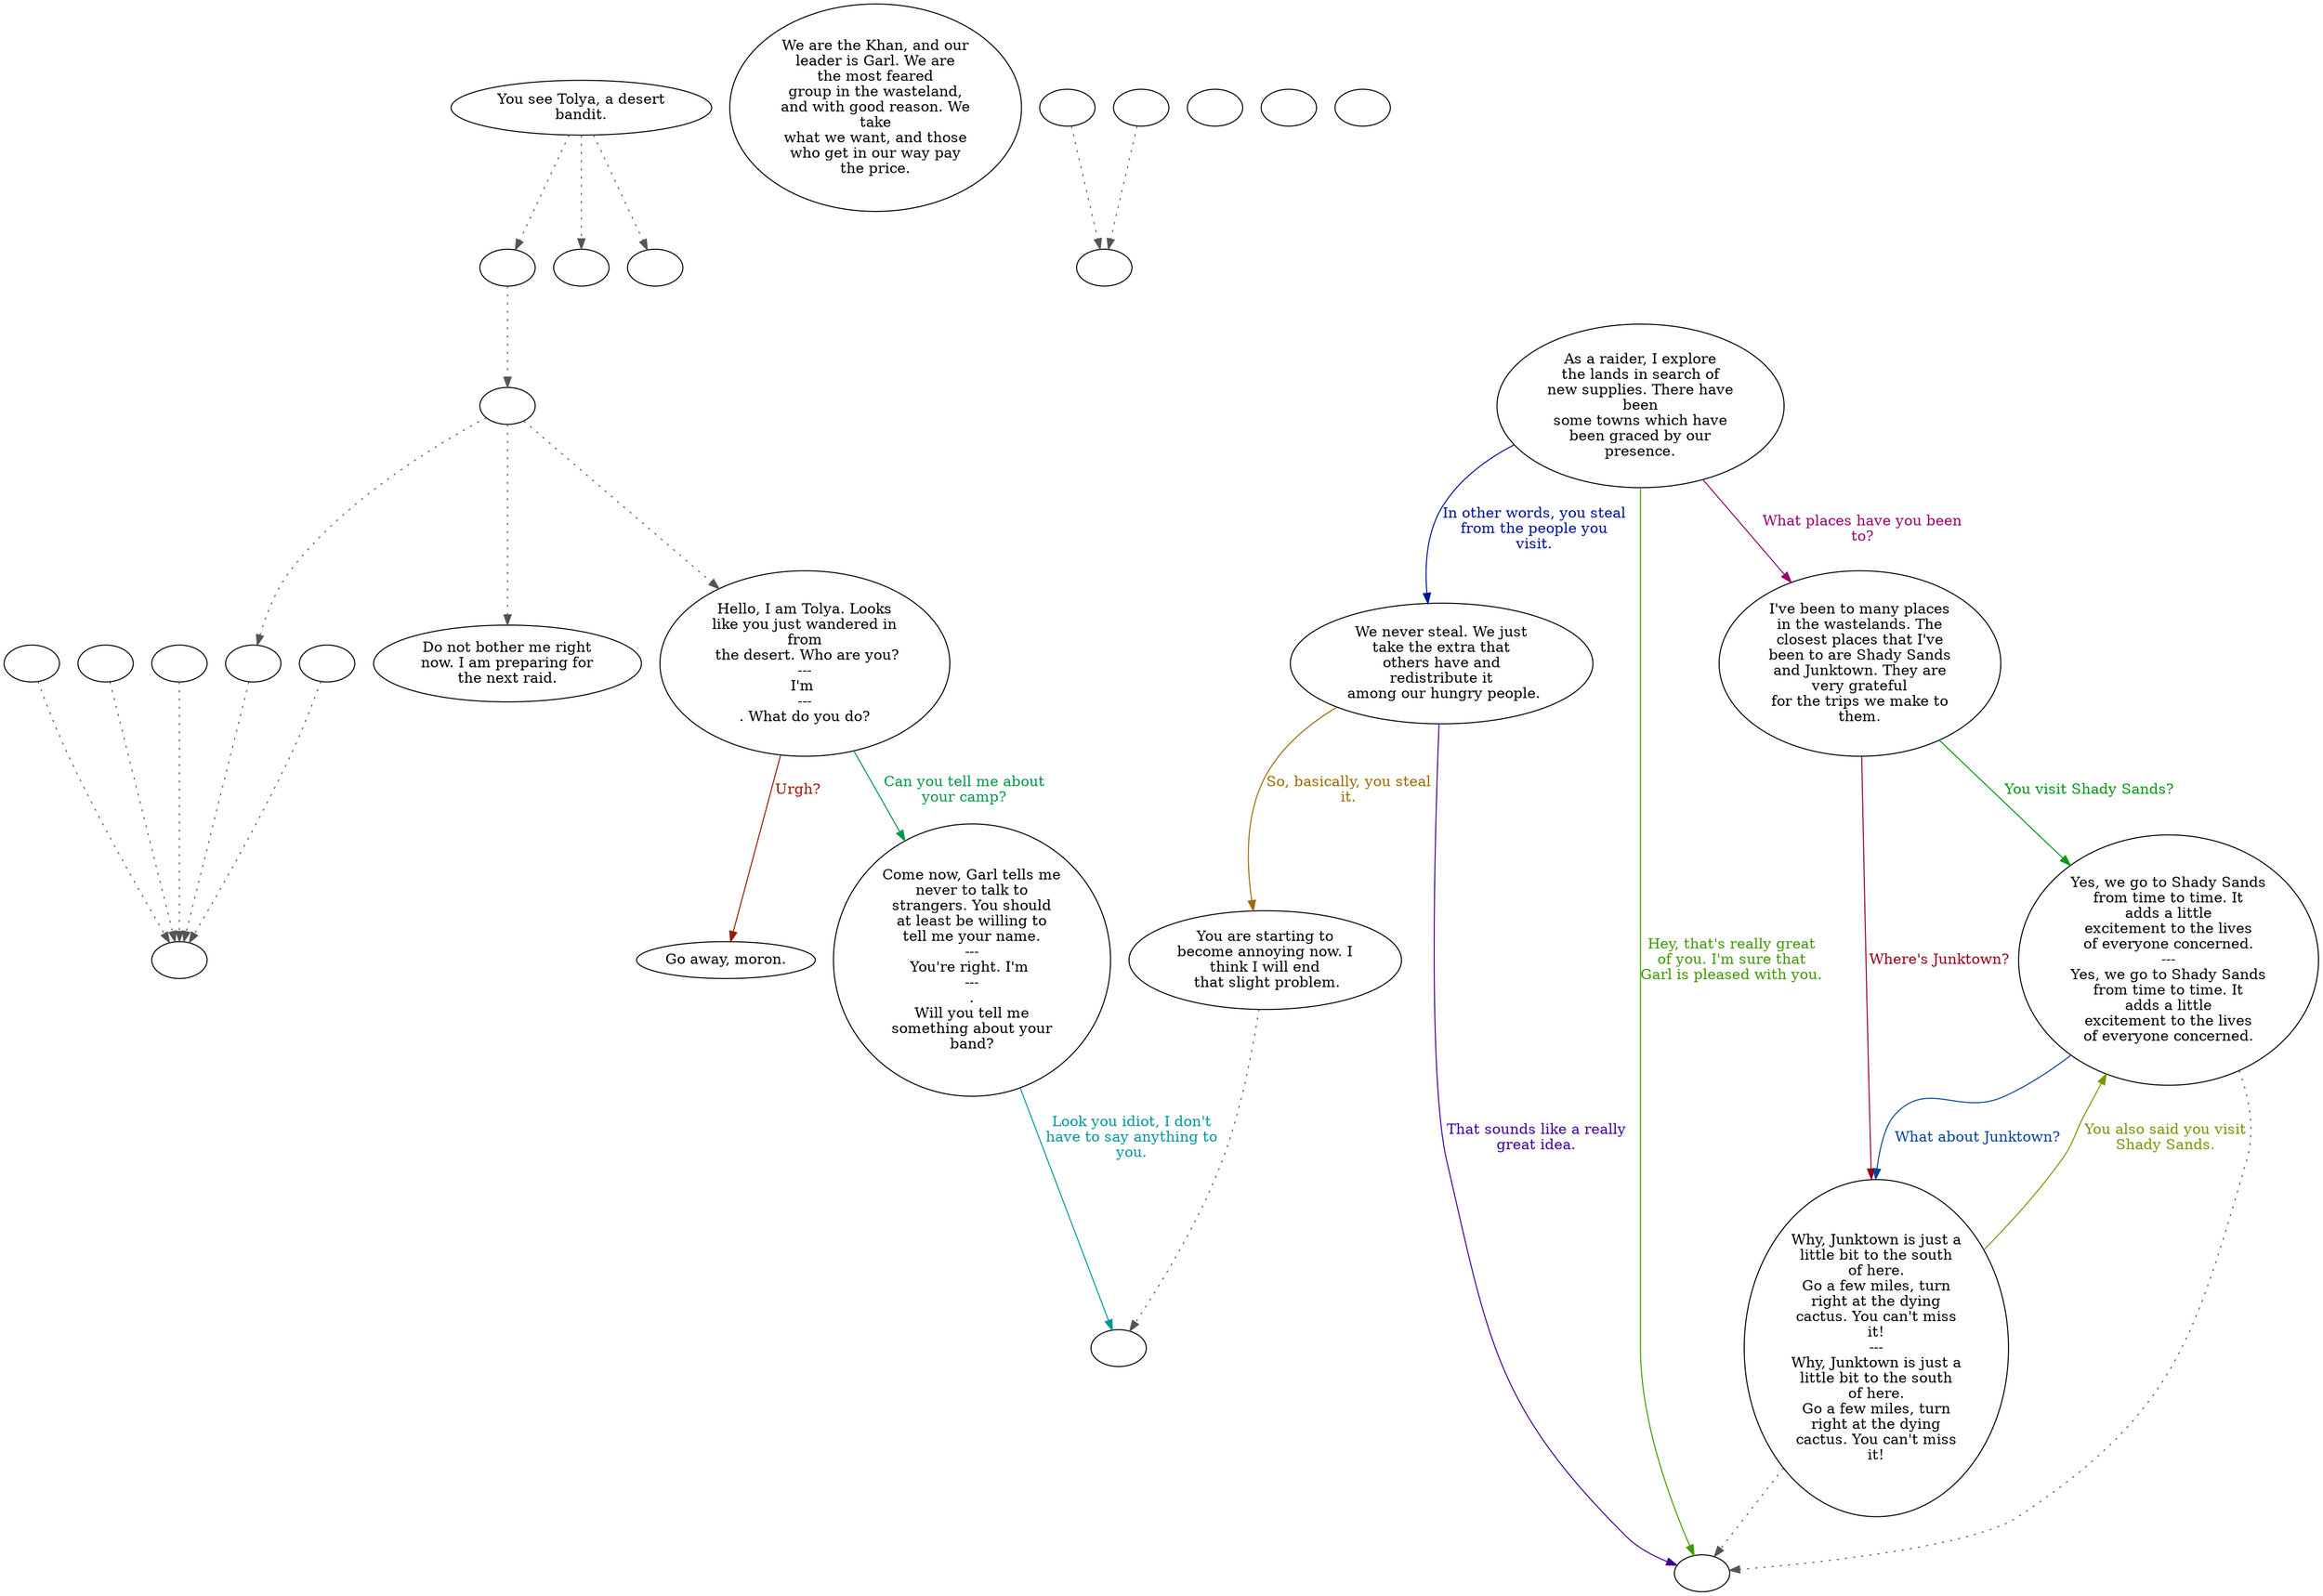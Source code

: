 digraph TOLYA {
  "start" [style=filled       fillcolor="#FFFFFF"       color="#000000"]
  "start" -> "talk_p_proc" [style=dotted color="#555555"]
  "start" -> "Critter_Action" [style=dotted color="#555555"]
  "start" -> "damage_p_proc" [style=dotted color="#555555"]
  "start" [label="You see Tolya, a desert\nbandit."]
  "do_dialogue" [style=filled       fillcolor="#FFFFFF"       color="#000000"]
  "do_dialogue" -> "get_reaction" [style=dotted color="#555555"]
  "do_dialogue" -> "tolya10" [style=dotted color="#555555"]
  "do_dialogue" -> "tolya00" [style=dotted color="#555555"]
  "do_dialogue" [label=""]
  "tolya00" [style=filled       fillcolor="#FFFFFF"       color="#000000"]
  "tolya00" [label="Hello, I am Tolya. Looks\nlike you just wandered in\nfrom\n the desert. Who are you?\n---\nI'm \n---\n. What do you do?"]
  "tolya00" -> "tolya02" [label="Can you tell me about\nyour camp?" color="#009947" fontcolor="#009947"]
  "tolya00" -> "tolya03" [label="Urgh?" color="#991A00" fontcolor="#991A00"]
  "tolya01" [style=filled       fillcolor="#FFFFFF"       color="#000000"]
  "tolya01" [label="As a raider, I explore\nthe lands in search of\nnew supplies. There have\nbeen\nsome towns which have\nbeen graced by our\npresence."]
  "tolya01" -> "tolya04" [label="In other words, you steal\nfrom the people you\nvisit." color="#001299" fontcolor="#001299"]
  "tolya01" -> "tolyaend" [label="Hey, that's really great\nof you. I'm sure that\nGarl is pleased with you." color="#3F9900" fontcolor="#3F9900"]
  "tolya01" -> "tolya05" [label="What places have you been\nto?" color="#99006B" fontcolor="#99006B"]
  "tolya02" [style=filled       fillcolor="#FFFFFF"       color="#000000"]
  "tolya02" [label="Come now, Garl tells me\nnever to talk to\nstrangers. You should\nat least be willing to\ntell me your name.\n---\nYou're right. I'm \n---\n.\nWill you tell me\nsomething about your\nband?"]
  "tolya02" -> "combat" [label="Look you idiot, I don't\nhave to say anything to\nyou." color="#009899" fontcolor="#009899"]
  "tolya03" [style=filled       fillcolor="#FFFFFF"       color="#000000"]
  "tolya03" [label="Go away, moron."]
  "tolya04" [style=filled       fillcolor="#FFFFFF"       color="#000000"]
  "tolya04" [label="We never steal. We just\ntake the extra that\nothers have and\nredistribute it\n among our hungry people."]
  "tolya04" -> "tolya06" [label="So, basically, you steal\nit." color="#996D00" fontcolor="#996D00"]
  "tolya04" -> "tolyaend" [label="That sounds like a really\ngreat idea." color="#410099" fontcolor="#410099"]
  "tolya05" [style=filled       fillcolor="#FFFFFF"       color="#000000"]
  "tolya05" [label="I've been to many places\nin the wastelands. The\nclosest places that I've\nbeen to are Shady Sands\nand Junktown. They are\nvery grateful\nfor the trips we make to\nthem."]
  "tolya05" -> "tolya08" [label="You visit Shady Sands?" color="#009914" fontcolor="#009914"]
  "tolya05" -> "tolya09" [label="Where's Junktown?" color="#990019" fontcolor="#990019"]
  "tolya06" [style=filled       fillcolor="#FFFFFF"       color="#000000"]
  "tolya06" -> "combat" [style=dotted color="#555555"]
  "tolya06" [label="You are starting to\nbecome annoying now. I\nthink I will end\n that slight problem."]
  "tolya07" [style=filled       fillcolor="#FFFFFF"       color="#000000"]
  "tolya07" [label="We are the Khan, and our\nleader is Garl. We are\nthe most feared\ngroup in the wasteland,\nand with good reason. We\ntake\nwhat we want, and those\nwho get in our way pay\nthe price."]
  "tolya08" [style=filled       fillcolor="#FFFFFF"       color="#000000"]
  "tolya08" -> "tolyaend" [style=dotted color="#555555"]
  "tolya08" [label="Yes, we go to Shady Sands\nfrom time to time. It\nadds a little\nexcitement to the lives\nof everyone concerned.\n---\nYes, we go to Shady Sands\nfrom time to time. It\nadds a little\nexcitement to the lives\nof everyone concerned."]
  "tolya08" -> "tolya09" [label="What about Junktown?" color="#004599" fontcolor="#004599"]
  "tolya09" [style=filled       fillcolor="#FFFFFF"       color="#000000"]
  "tolya09" -> "tolyaend" [style=dotted color="#555555"]
  "tolya09" [label="Why, Junktown is just a\nlittle bit to the south\nof here.\nGo a few miles, turn\nright at the dying\ncactus. You can't miss\nit!\n---\nWhy, Junktown is just a\nlittle bit to the south\nof here.\nGo a few miles, turn\nright at the dying\ncactus. You can't miss\nit!"]
  "tolya09" -> "tolya08" [label="You also said you visit\nShady Sands." color="#729900" fontcolor="#729900"]
  "tolya10" [style=filled       fillcolor="#FFFFFF"       color="#000000"]
  "tolya10" [label="Do not bother me right\nnow. I am preparing for\nthe next raid."]
  "tolyaend" [style=filled       fillcolor="#FFFFFF"       color="#000000"]
  "tolyaend" [label=""]
  "talk_p_proc" [style=filled       fillcolor="#FFFFFF"       color="#000000"]
  "talk_p_proc" -> "do_dialogue" [style=dotted color="#555555"]
  "talk_p_proc" [label=""]
  "combat" [style=filled       fillcolor="#FFFFFF"       color="#000000"]
  "combat" [label=""]
  "Critter_Action" [style=filled       fillcolor="#FFFFFF"       color="#000000"]
  "Critter_Action" [label=""]
  "damage_p_proc" [style=filled       fillcolor="#FFFFFF"       color="#000000"]
  "damage_p_proc" [label=""]
  "get_reaction" [style=filled       fillcolor="#FFFFFF"       color="#000000"]
  "get_reaction" -> "ReactToLevel" [style=dotted color="#555555"]
  "get_reaction" [label=""]
  "ReactToLevel" [style=filled       fillcolor="#FFFFFF"       color="#000000"]
  "ReactToLevel" [label=""]
  "LevelToReact" [style=filled       fillcolor="#FFFFFF"       color="#000000"]
  "LevelToReact" [label=""]
  "UpReact" [style=filled       fillcolor="#FFFFFF"       color="#000000"]
  "UpReact" -> "ReactToLevel" [style=dotted color="#555555"]
  "UpReact" [label=""]
  "DownReact" [style=filled       fillcolor="#FFFFFF"       color="#000000"]
  "DownReact" -> "ReactToLevel" [style=dotted color="#555555"]
  "DownReact" [label=""]
  "BottomReact" [style=filled       fillcolor="#FFFFFF"       color="#000000"]
  "BottomReact" [label=""]
  "TopReact" [style=filled       fillcolor="#FFFFFF"       color="#000000"]
  "TopReact" [label=""]
  "BigUpReact" [style=filled       fillcolor="#FFFFFF"       color="#000000"]
  "BigUpReact" -> "ReactToLevel" [style=dotted color="#555555"]
  "BigUpReact" [label=""]
  "BigDownReact" [style=filled       fillcolor="#FFFFFF"       color="#000000"]
  "BigDownReact" -> "ReactToLevel" [style=dotted color="#555555"]
  "BigDownReact" [label=""]
  "UpReactLevel" [style=filled       fillcolor="#FFFFFF"       color="#000000"]
  "UpReactLevel" -> "LevelToReact" [style=dotted color="#555555"]
  "UpReactLevel" [label=""]
  "DownReactLevel" [style=filled       fillcolor="#FFFFFF"       color="#000000"]
  "DownReactLevel" -> "LevelToReact" [style=dotted color="#555555"]
  "DownReactLevel" [label=""]
  "Goodbyes" [style=filled       fillcolor="#FFFFFF"       color="#000000"]
  "Goodbyes" [label=""]
}